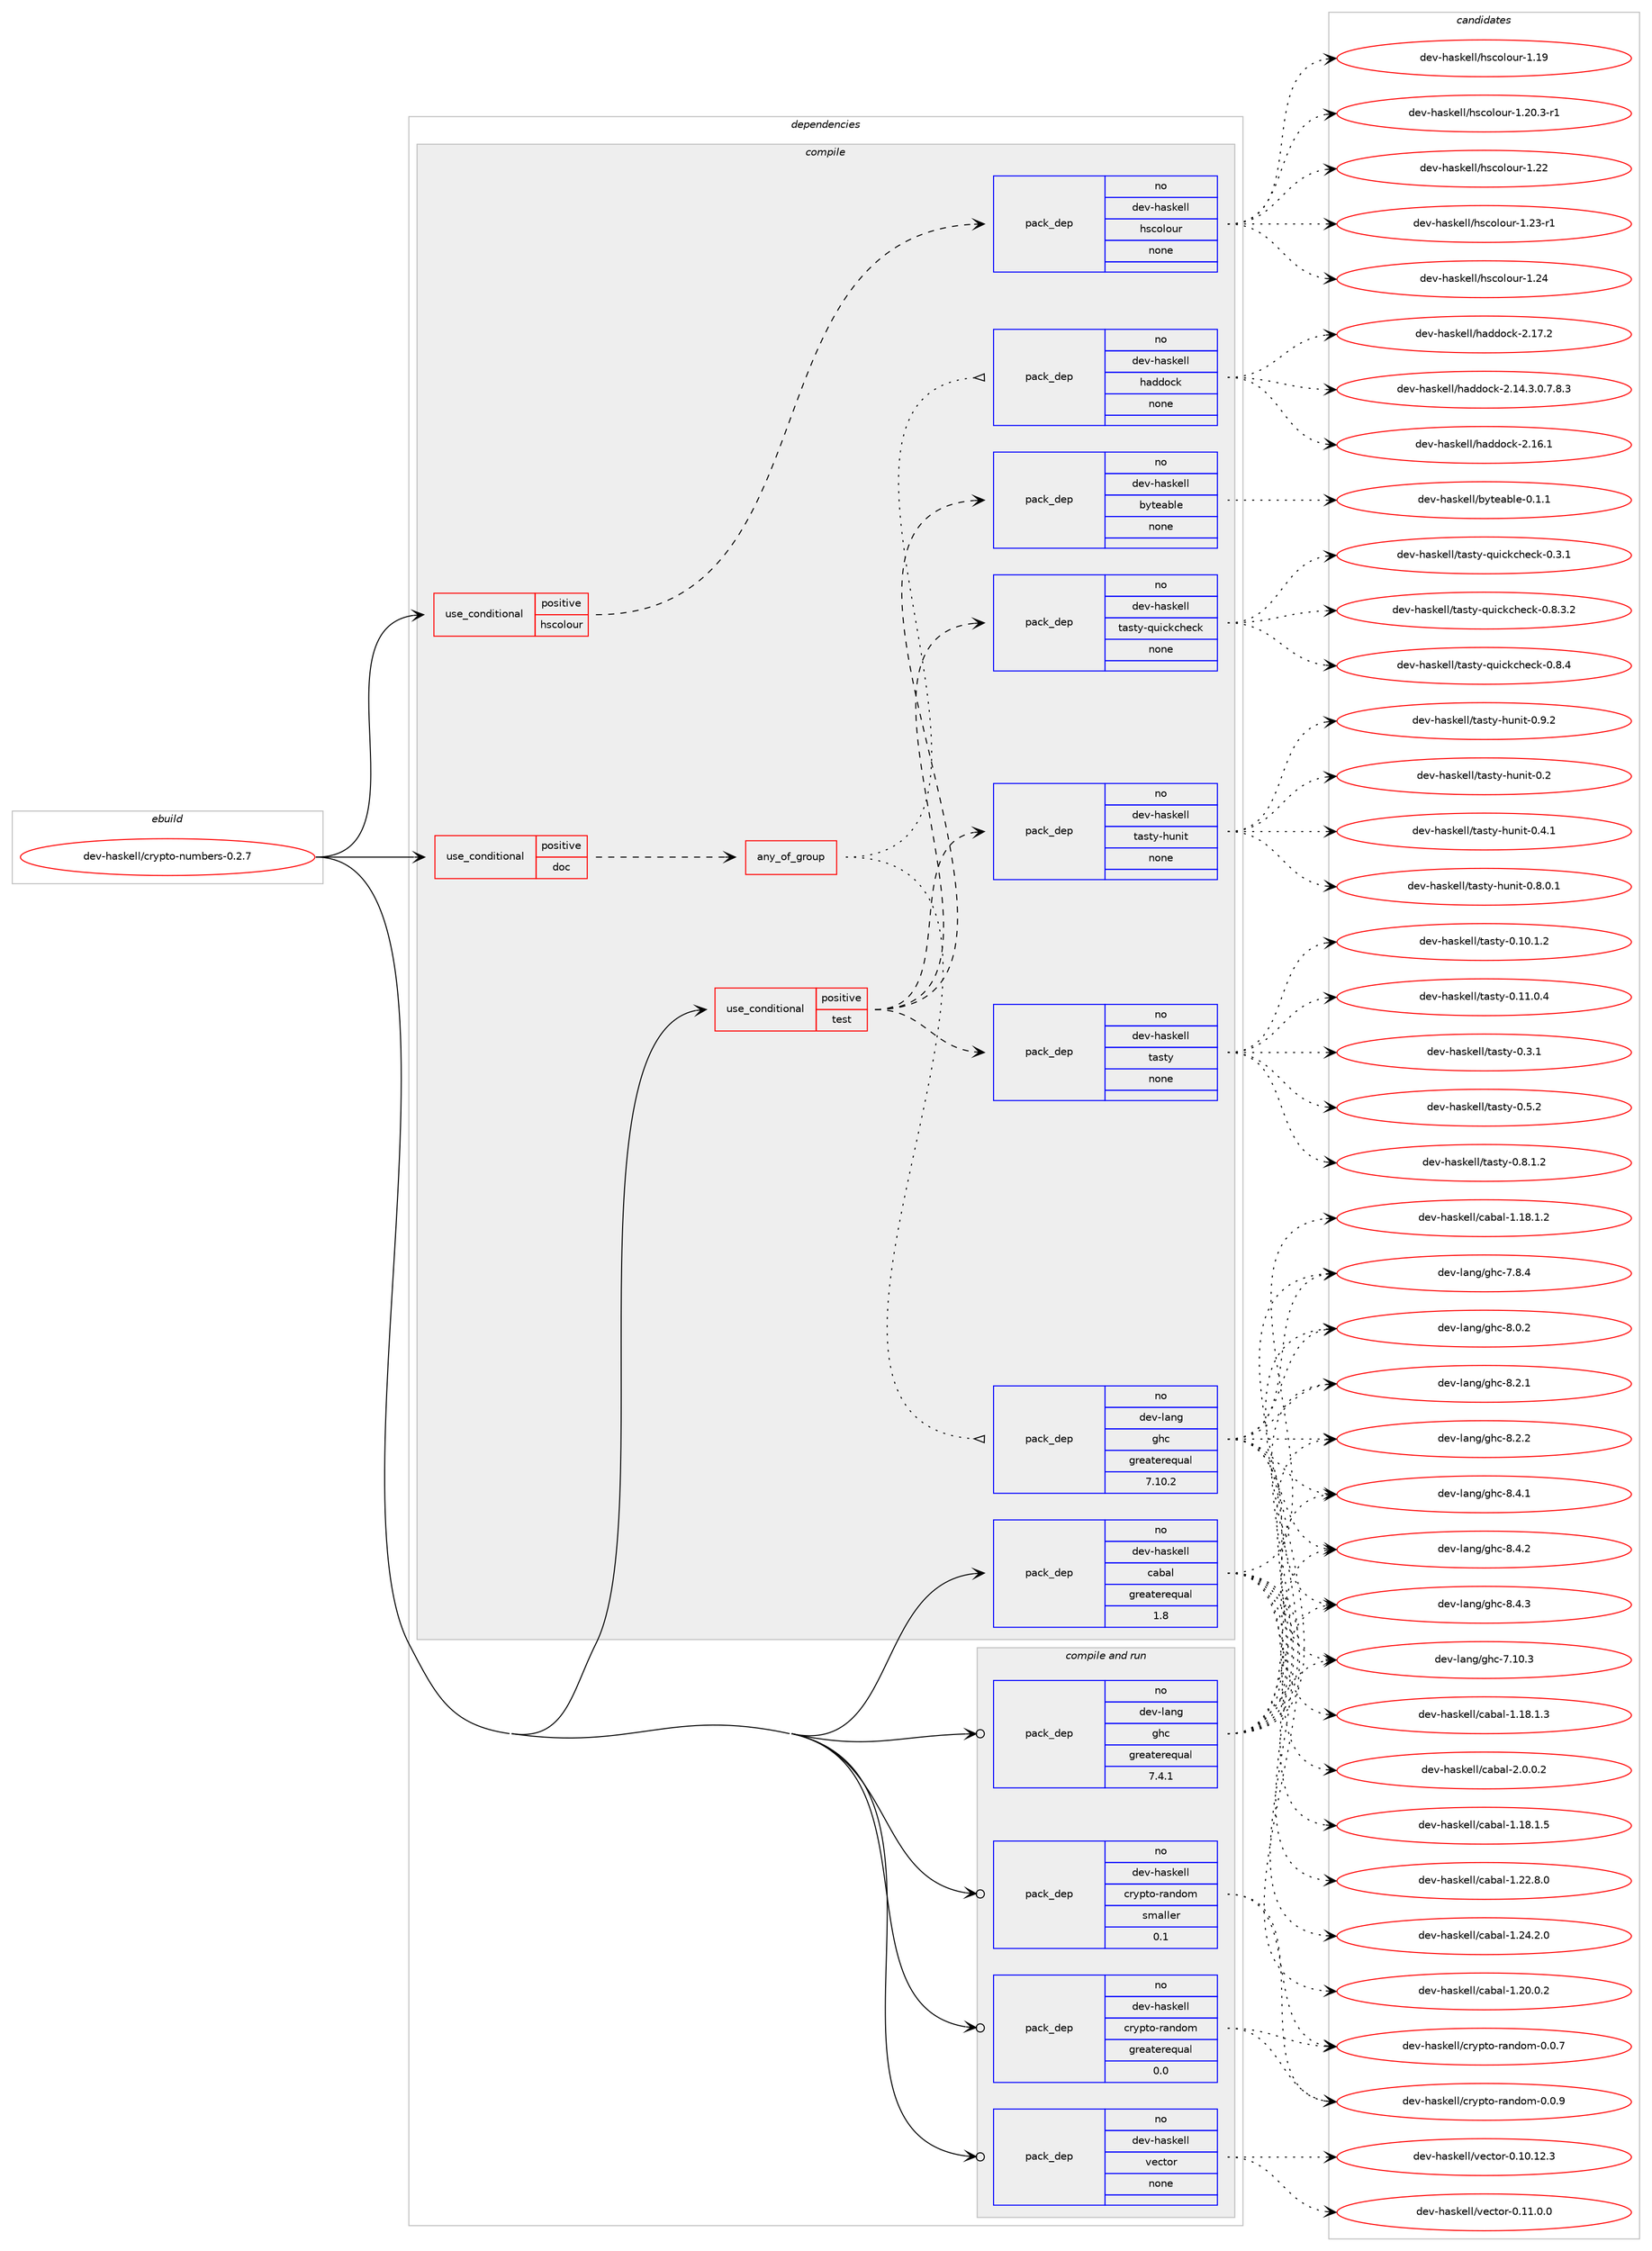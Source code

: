 digraph prolog {

# *************
# Graph options
# *************

newrank=true;
concentrate=true;
compound=true;
graph [rankdir=LR,fontname=Helvetica,fontsize=10,ranksep=1.5];#, ranksep=2.5, nodesep=0.2];
edge  [arrowhead=vee];
node  [fontname=Helvetica,fontsize=10];

# **********
# The ebuild
# **********

subgraph cluster_leftcol {
color=gray;
rank=same;
label=<<i>ebuild</i>>;
id [label="dev-haskell/crypto-numbers-0.2.7", color=red, width=4, href="../dev-haskell/crypto-numbers-0.2.7.svg"];
}

# ****************
# The dependencies
# ****************

subgraph cluster_midcol {
color=gray;
label=<<i>dependencies</i>>;
subgraph cluster_compile {
fillcolor="#eeeeee";
style=filled;
label=<<i>compile</i>>;
subgraph cond359204 {
dependency1330225 [label=<<TABLE BORDER="0" CELLBORDER="1" CELLSPACING="0" CELLPADDING="4"><TR><TD ROWSPAN="3" CELLPADDING="10">use_conditional</TD></TR><TR><TD>positive</TD></TR><TR><TD>doc</TD></TR></TABLE>>, shape=none, color=red];
subgraph any20741 {
dependency1330226 [label=<<TABLE BORDER="0" CELLBORDER="1" CELLSPACING="0" CELLPADDING="4"><TR><TD CELLPADDING="10">any_of_group</TD></TR></TABLE>>, shape=none, color=red];subgraph pack949728 {
dependency1330227 [label=<<TABLE BORDER="0" CELLBORDER="1" CELLSPACING="0" CELLPADDING="4" WIDTH="220"><TR><TD ROWSPAN="6" CELLPADDING="30">pack_dep</TD></TR><TR><TD WIDTH="110">no</TD></TR><TR><TD>dev-haskell</TD></TR><TR><TD>haddock</TD></TR><TR><TD>none</TD></TR><TR><TD></TD></TR></TABLE>>, shape=none, color=blue];
}
dependency1330226:e -> dependency1330227:w [weight=20,style="dotted",arrowhead="oinv"];
subgraph pack949729 {
dependency1330228 [label=<<TABLE BORDER="0" CELLBORDER="1" CELLSPACING="0" CELLPADDING="4" WIDTH="220"><TR><TD ROWSPAN="6" CELLPADDING="30">pack_dep</TD></TR><TR><TD WIDTH="110">no</TD></TR><TR><TD>dev-lang</TD></TR><TR><TD>ghc</TD></TR><TR><TD>greaterequal</TD></TR><TR><TD>7.10.2</TD></TR></TABLE>>, shape=none, color=blue];
}
dependency1330226:e -> dependency1330228:w [weight=20,style="dotted",arrowhead="oinv"];
}
dependency1330225:e -> dependency1330226:w [weight=20,style="dashed",arrowhead="vee"];
}
id:e -> dependency1330225:w [weight=20,style="solid",arrowhead="vee"];
subgraph cond359205 {
dependency1330229 [label=<<TABLE BORDER="0" CELLBORDER="1" CELLSPACING="0" CELLPADDING="4"><TR><TD ROWSPAN="3" CELLPADDING="10">use_conditional</TD></TR><TR><TD>positive</TD></TR><TR><TD>hscolour</TD></TR></TABLE>>, shape=none, color=red];
subgraph pack949730 {
dependency1330230 [label=<<TABLE BORDER="0" CELLBORDER="1" CELLSPACING="0" CELLPADDING="4" WIDTH="220"><TR><TD ROWSPAN="6" CELLPADDING="30">pack_dep</TD></TR><TR><TD WIDTH="110">no</TD></TR><TR><TD>dev-haskell</TD></TR><TR><TD>hscolour</TD></TR><TR><TD>none</TD></TR><TR><TD></TD></TR></TABLE>>, shape=none, color=blue];
}
dependency1330229:e -> dependency1330230:w [weight=20,style="dashed",arrowhead="vee"];
}
id:e -> dependency1330229:w [weight=20,style="solid",arrowhead="vee"];
subgraph cond359206 {
dependency1330231 [label=<<TABLE BORDER="0" CELLBORDER="1" CELLSPACING="0" CELLPADDING="4"><TR><TD ROWSPAN="3" CELLPADDING="10">use_conditional</TD></TR><TR><TD>positive</TD></TR><TR><TD>test</TD></TR></TABLE>>, shape=none, color=red];
subgraph pack949731 {
dependency1330232 [label=<<TABLE BORDER="0" CELLBORDER="1" CELLSPACING="0" CELLPADDING="4" WIDTH="220"><TR><TD ROWSPAN="6" CELLPADDING="30">pack_dep</TD></TR><TR><TD WIDTH="110">no</TD></TR><TR><TD>dev-haskell</TD></TR><TR><TD>byteable</TD></TR><TR><TD>none</TD></TR><TR><TD></TD></TR></TABLE>>, shape=none, color=blue];
}
dependency1330231:e -> dependency1330232:w [weight=20,style="dashed",arrowhead="vee"];
subgraph pack949732 {
dependency1330233 [label=<<TABLE BORDER="0" CELLBORDER="1" CELLSPACING="0" CELLPADDING="4" WIDTH="220"><TR><TD ROWSPAN="6" CELLPADDING="30">pack_dep</TD></TR><TR><TD WIDTH="110">no</TD></TR><TR><TD>dev-haskell</TD></TR><TR><TD>tasty</TD></TR><TR><TD>none</TD></TR><TR><TD></TD></TR></TABLE>>, shape=none, color=blue];
}
dependency1330231:e -> dependency1330233:w [weight=20,style="dashed",arrowhead="vee"];
subgraph pack949733 {
dependency1330234 [label=<<TABLE BORDER="0" CELLBORDER="1" CELLSPACING="0" CELLPADDING="4" WIDTH="220"><TR><TD ROWSPAN="6" CELLPADDING="30">pack_dep</TD></TR><TR><TD WIDTH="110">no</TD></TR><TR><TD>dev-haskell</TD></TR><TR><TD>tasty-hunit</TD></TR><TR><TD>none</TD></TR><TR><TD></TD></TR></TABLE>>, shape=none, color=blue];
}
dependency1330231:e -> dependency1330234:w [weight=20,style="dashed",arrowhead="vee"];
subgraph pack949734 {
dependency1330235 [label=<<TABLE BORDER="0" CELLBORDER="1" CELLSPACING="0" CELLPADDING="4" WIDTH="220"><TR><TD ROWSPAN="6" CELLPADDING="30">pack_dep</TD></TR><TR><TD WIDTH="110">no</TD></TR><TR><TD>dev-haskell</TD></TR><TR><TD>tasty-quickcheck</TD></TR><TR><TD>none</TD></TR><TR><TD></TD></TR></TABLE>>, shape=none, color=blue];
}
dependency1330231:e -> dependency1330235:w [weight=20,style="dashed",arrowhead="vee"];
}
id:e -> dependency1330231:w [weight=20,style="solid",arrowhead="vee"];
subgraph pack949735 {
dependency1330236 [label=<<TABLE BORDER="0" CELLBORDER="1" CELLSPACING="0" CELLPADDING="4" WIDTH="220"><TR><TD ROWSPAN="6" CELLPADDING="30">pack_dep</TD></TR><TR><TD WIDTH="110">no</TD></TR><TR><TD>dev-haskell</TD></TR><TR><TD>cabal</TD></TR><TR><TD>greaterequal</TD></TR><TR><TD>1.8</TD></TR></TABLE>>, shape=none, color=blue];
}
id:e -> dependency1330236:w [weight=20,style="solid",arrowhead="vee"];
}
subgraph cluster_compileandrun {
fillcolor="#eeeeee";
style=filled;
label=<<i>compile and run</i>>;
subgraph pack949736 {
dependency1330237 [label=<<TABLE BORDER="0" CELLBORDER="1" CELLSPACING="0" CELLPADDING="4" WIDTH="220"><TR><TD ROWSPAN="6" CELLPADDING="30">pack_dep</TD></TR><TR><TD WIDTH="110">no</TD></TR><TR><TD>dev-haskell</TD></TR><TR><TD>crypto-random</TD></TR><TR><TD>greaterequal</TD></TR><TR><TD>0.0</TD></TR></TABLE>>, shape=none, color=blue];
}
id:e -> dependency1330237:w [weight=20,style="solid",arrowhead="odotvee"];
subgraph pack949737 {
dependency1330238 [label=<<TABLE BORDER="0" CELLBORDER="1" CELLSPACING="0" CELLPADDING="4" WIDTH="220"><TR><TD ROWSPAN="6" CELLPADDING="30">pack_dep</TD></TR><TR><TD WIDTH="110">no</TD></TR><TR><TD>dev-haskell</TD></TR><TR><TD>crypto-random</TD></TR><TR><TD>smaller</TD></TR><TR><TD>0.1</TD></TR></TABLE>>, shape=none, color=blue];
}
id:e -> dependency1330238:w [weight=20,style="solid",arrowhead="odotvee"];
subgraph pack949738 {
dependency1330239 [label=<<TABLE BORDER="0" CELLBORDER="1" CELLSPACING="0" CELLPADDING="4" WIDTH="220"><TR><TD ROWSPAN="6" CELLPADDING="30">pack_dep</TD></TR><TR><TD WIDTH="110">no</TD></TR><TR><TD>dev-haskell</TD></TR><TR><TD>vector</TD></TR><TR><TD>none</TD></TR><TR><TD></TD></TR></TABLE>>, shape=none, color=blue];
}
id:e -> dependency1330239:w [weight=20,style="solid",arrowhead="odotvee"];
subgraph pack949739 {
dependency1330240 [label=<<TABLE BORDER="0" CELLBORDER="1" CELLSPACING="0" CELLPADDING="4" WIDTH="220"><TR><TD ROWSPAN="6" CELLPADDING="30">pack_dep</TD></TR><TR><TD WIDTH="110">no</TD></TR><TR><TD>dev-lang</TD></TR><TR><TD>ghc</TD></TR><TR><TD>greaterequal</TD></TR><TR><TD>7.4.1</TD></TR></TABLE>>, shape=none, color=blue];
}
id:e -> dependency1330240:w [weight=20,style="solid",arrowhead="odotvee"];
}
subgraph cluster_run {
fillcolor="#eeeeee";
style=filled;
label=<<i>run</i>>;
}
}

# **************
# The candidates
# **************

subgraph cluster_choices {
rank=same;
color=gray;
label=<<i>candidates</i>>;

subgraph choice949728 {
color=black;
nodesep=1;
choice1001011184510497115107101108108471049710010011199107455046495246514648465546564651 [label="dev-haskell/haddock-2.14.3.0.7.8.3", color=red, width=4,href="../dev-haskell/haddock-2.14.3.0.7.8.3.svg"];
choice100101118451049711510710110810847104971001001119910745504649544649 [label="dev-haskell/haddock-2.16.1", color=red, width=4,href="../dev-haskell/haddock-2.16.1.svg"];
choice100101118451049711510710110810847104971001001119910745504649554650 [label="dev-haskell/haddock-2.17.2", color=red, width=4,href="../dev-haskell/haddock-2.17.2.svg"];
dependency1330227:e -> choice1001011184510497115107101108108471049710010011199107455046495246514648465546564651:w [style=dotted,weight="100"];
dependency1330227:e -> choice100101118451049711510710110810847104971001001119910745504649544649:w [style=dotted,weight="100"];
dependency1330227:e -> choice100101118451049711510710110810847104971001001119910745504649554650:w [style=dotted,weight="100"];
}
subgraph choice949729 {
color=black;
nodesep=1;
choice1001011184510897110103471031049945554649484651 [label="dev-lang/ghc-7.10.3", color=red, width=4,href="../dev-lang/ghc-7.10.3.svg"];
choice10010111845108971101034710310499455546564652 [label="dev-lang/ghc-7.8.4", color=red, width=4,href="../dev-lang/ghc-7.8.4.svg"];
choice10010111845108971101034710310499455646484650 [label="dev-lang/ghc-8.0.2", color=red, width=4,href="../dev-lang/ghc-8.0.2.svg"];
choice10010111845108971101034710310499455646504649 [label="dev-lang/ghc-8.2.1", color=red, width=4,href="../dev-lang/ghc-8.2.1.svg"];
choice10010111845108971101034710310499455646504650 [label="dev-lang/ghc-8.2.2", color=red, width=4,href="../dev-lang/ghc-8.2.2.svg"];
choice10010111845108971101034710310499455646524649 [label="dev-lang/ghc-8.4.1", color=red, width=4,href="../dev-lang/ghc-8.4.1.svg"];
choice10010111845108971101034710310499455646524650 [label="dev-lang/ghc-8.4.2", color=red, width=4,href="../dev-lang/ghc-8.4.2.svg"];
choice10010111845108971101034710310499455646524651 [label="dev-lang/ghc-8.4.3", color=red, width=4,href="../dev-lang/ghc-8.4.3.svg"];
dependency1330228:e -> choice1001011184510897110103471031049945554649484651:w [style=dotted,weight="100"];
dependency1330228:e -> choice10010111845108971101034710310499455546564652:w [style=dotted,weight="100"];
dependency1330228:e -> choice10010111845108971101034710310499455646484650:w [style=dotted,weight="100"];
dependency1330228:e -> choice10010111845108971101034710310499455646504649:w [style=dotted,weight="100"];
dependency1330228:e -> choice10010111845108971101034710310499455646504650:w [style=dotted,weight="100"];
dependency1330228:e -> choice10010111845108971101034710310499455646524649:w [style=dotted,weight="100"];
dependency1330228:e -> choice10010111845108971101034710310499455646524650:w [style=dotted,weight="100"];
dependency1330228:e -> choice10010111845108971101034710310499455646524651:w [style=dotted,weight="100"];
}
subgraph choice949730 {
color=black;
nodesep=1;
choice100101118451049711510710110810847104115991111081111171144549464957 [label="dev-haskell/hscolour-1.19", color=red, width=4,href="../dev-haskell/hscolour-1.19.svg"];
choice10010111845104971151071011081084710411599111108111117114454946504846514511449 [label="dev-haskell/hscolour-1.20.3-r1", color=red, width=4,href="../dev-haskell/hscolour-1.20.3-r1.svg"];
choice100101118451049711510710110810847104115991111081111171144549465050 [label="dev-haskell/hscolour-1.22", color=red, width=4,href="../dev-haskell/hscolour-1.22.svg"];
choice1001011184510497115107101108108471041159911110811111711445494650514511449 [label="dev-haskell/hscolour-1.23-r1", color=red, width=4,href="../dev-haskell/hscolour-1.23-r1.svg"];
choice100101118451049711510710110810847104115991111081111171144549465052 [label="dev-haskell/hscolour-1.24", color=red, width=4,href="../dev-haskell/hscolour-1.24.svg"];
dependency1330230:e -> choice100101118451049711510710110810847104115991111081111171144549464957:w [style=dotted,weight="100"];
dependency1330230:e -> choice10010111845104971151071011081084710411599111108111117114454946504846514511449:w [style=dotted,weight="100"];
dependency1330230:e -> choice100101118451049711510710110810847104115991111081111171144549465050:w [style=dotted,weight="100"];
dependency1330230:e -> choice1001011184510497115107101108108471041159911110811111711445494650514511449:w [style=dotted,weight="100"];
dependency1330230:e -> choice100101118451049711510710110810847104115991111081111171144549465052:w [style=dotted,weight="100"];
}
subgraph choice949731 {
color=black;
nodesep=1;
choice100101118451049711510710110810847981211161019798108101454846494649 [label="dev-haskell/byteable-0.1.1", color=red, width=4,href="../dev-haskell/byteable-0.1.1.svg"];
dependency1330232:e -> choice100101118451049711510710110810847981211161019798108101454846494649:w [style=dotted,weight="100"];
}
subgraph choice949732 {
color=black;
nodesep=1;
choice10010111845104971151071011081084711697115116121454846494846494650 [label="dev-haskell/tasty-0.10.1.2", color=red, width=4,href="../dev-haskell/tasty-0.10.1.2.svg"];
choice10010111845104971151071011081084711697115116121454846494946484652 [label="dev-haskell/tasty-0.11.0.4", color=red, width=4,href="../dev-haskell/tasty-0.11.0.4.svg"];
choice10010111845104971151071011081084711697115116121454846514649 [label="dev-haskell/tasty-0.3.1", color=red, width=4,href="../dev-haskell/tasty-0.3.1.svg"];
choice10010111845104971151071011081084711697115116121454846534650 [label="dev-haskell/tasty-0.5.2", color=red, width=4,href="../dev-haskell/tasty-0.5.2.svg"];
choice100101118451049711510710110810847116971151161214548465646494650 [label="dev-haskell/tasty-0.8.1.2", color=red, width=4,href="../dev-haskell/tasty-0.8.1.2.svg"];
dependency1330233:e -> choice10010111845104971151071011081084711697115116121454846494846494650:w [style=dotted,weight="100"];
dependency1330233:e -> choice10010111845104971151071011081084711697115116121454846494946484652:w [style=dotted,weight="100"];
dependency1330233:e -> choice10010111845104971151071011081084711697115116121454846514649:w [style=dotted,weight="100"];
dependency1330233:e -> choice10010111845104971151071011081084711697115116121454846534650:w [style=dotted,weight="100"];
dependency1330233:e -> choice100101118451049711510710110810847116971151161214548465646494650:w [style=dotted,weight="100"];
}
subgraph choice949733 {
color=black;
nodesep=1;
choice100101118451049711510710110810847116971151161214510411711010511645484650 [label="dev-haskell/tasty-hunit-0.2", color=red, width=4,href="../dev-haskell/tasty-hunit-0.2.svg"];
choice1001011184510497115107101108108471169711511612145104117110105116454846524649 [label="dev-haskell/tasty-hunit-0.4.1", color=red, width=4,href="../dev-haskell/tasty-hunit-0.4.1.svg"];
choice10010111845104971151071011081084711697115116121451041171101051164548465646484649 [label="dev-haskell/tasty-hunit-0.8.0.1", color=red, width=4,href="../dev-haskell/tasty-hunit-0.8.0.1.svg"];
choice1001011184510497115107101108108471169711511612145104117110105116454846574650 [label="dev-haskell/tasty-hunit-0.9.2", color=red, width=4,href="../dev-haskell/tasty-hunit-0.9.2.svg"];
dependency1330234:e -> choice100101118451049711510710110810847116971151161214510411711010511645484650:w [style=dotted,weight="100"];
dependency1330234:e -> choice1001011184510497115107101108108471169711511612145104117110105116454846524649:w [style=dotted,weight="100"];
dependency1330234:e -> choice10010111845104971151071011081084711697115116121451041171101051164548465646484649:w [style=dotted,weight="100"];
dependency1330234:e -> choice1001011184510497115107101108108471169711511612145104117110105116454846574650:w [style=dotted,weight="100"];
}
subgraph choice949734 {
color=black;
nodesep=1;
choice1001011184510497115107101108108471169711511612145113117105991079910410199107454846514649 [label="dev-haskell/tasty-quickcheck-0.3.1", color=red, width=4,href="../dev-haskell/tasty-quickcheck-0.3.1.svg"];
choice10010111845104971151071011081084711697115116121451131171059910799104101991074548465646514650 [label="dev-haskell/tasty-quickcheck-0.8.3.2", color=red, width=4,href="../dev-haskell/tasty-quickcheck-0.8.3.2.svg"];
choice1001011184510497115107101108108471169711511612145113117105991079910410199107454846564652 [label="dev-haskell/tasty-quickcheck-0.8.4", color=red, width=4,href="../dev-haskell/tasty-quickcheck-0.8.4.svg"];
dependency1330235:e -> choice1001011184510497115107101108108471169711511612145113117105991079910410199107454846514649:w [style=dotted,weight="100"];
dependency1330235:e -> choice10010111845104971151071011081084711697115116121451131171059910799104101991074548465646514650:w [style=dotted,weight="100"];
dependency1330235:e -> choice1001011184510497115107101108108471169711511612145113117105991079910410199107454846564652:w [style=dotted,weight="100"];
}
subgraph choice949735 {
color=black;
nodesep=1;
choice10010111845104971151071011081084799979897108454946495646494650 [label="dev-haskell/cabal-1.18.1.2", color=red, width=4,href="../dev-haskell/cabal-1.18.1.2.svg"];
choice10010111845104971151071011081084799979897108454946495646494651 [label="dev-haskell/cabal-1.18.1.3", color=red, width=4,href="../dev-haskell/cabal-1.18.1.3.svg"];
choice10010111845104971151071011081084799979897108454946495646494653 [label="dev-haskell/cabal-1.18.1.5", color=red, width=4,href="../dev-haskell/cabal-1.18.1.5.svg"];
choice10010111845104971151071011081084799979897108454946504846484650 [label="dev-haskell/cabal-1.20.0.2", color=red, width=4,href="../dev-haskell/cabal-1.20.0.2.svg"];
choice10010111845104971151071011081084799979897108454946505046564648 [label="dev-haskell/cabal-1.22.8.0", color=red, width=4,href="../dev-haskell/cabal-1.22.8.0.svg"];
choice10010111845104971151071011081084799979897108454946505246504648 [label="dev-haskell/cabal-1.24.2.0", color=red, width=4,href="../dev-haskell/cabal-1.24.2.0.svg"];
choice100101118451049711510710110810847999798971084550464846484650 [label="dev-haskell/cabal-2.0.0.2", color=red, width=4,href="../dev-haskell/cabal-2.0.0.2.svg"];
dependency1330236:e -> choice10010111845104971151071011081084799979897108454946495646494650:w [style=dotted,weight="100"];
dependency1330236:e -> choice10010111845104971151071011081084799979897108454946495646494651:w [style=dotted,weight="100"];
dependency1330236:e -> choice10010111845104971151071011081084799979897108454946495646494653:w [style=dotted,weight="100"];
dependency1330236:e -> choice10010111845104971151071011081084799979897108454946504846484650:w [style=dotted,weight="100"];
dependency1330236:e -> choice10010111845104971151071011081084799979897108454946505046564648:w [style=dotted,weight="100"];
dependency1330236:e -> choice10010111845104971151071011081084799979897108454946505246504648:w [style=dotted,weight="100"];
dependency1330236:e -> choice100101118451049711510710110810847999798971084550464846484650:w [style=dotted,weight="100"];
}
subgraph choice949736 {
color=black;
nodesep=1;
choice100101118451049711510710110810847991141211121161114511497110100111109454846484655 [label="dev-haskell/crypto-random-0.0.7", color=red, width=4,href="../dev-haskell/crypto-random-0.0.7.svg"];
choice100101118451049711510710110810847991141211121161114511497110100111109454846484657 [label="dev-haskell/crypto-random-0.0.9", color=red, width=4,href="../dev-haskell/crypto-random-0.0.9.svg"];
dependency1330237:e -> choice100101118451049711510710110810847991141211121161114511497110100111109454846484655:w [style=dotted,weight="100"];
dependency1330237:e -> choice100101118451049711510710110810847991141211121161114511497110100111109454846484657:w [style=dotted,weight="100"];
}
subgraph choice949737 {
color=black;
nodesep=1;
choice100101118451049711510710110810847991141211121161114511497110100111109454846484655 [label="dev-haskell/crypto-random-0.0.7", color=red, width=4,href="../dev-haskell/crypto-random-0.0.7.svg"];
choice100101118451049711510710110810847991141211121161114511497110100111109454846484657 [label="dev-haskell/crypto-random-0.0.9", color=red, width=4,href="../dev-haskell/crypto-random-0.0.9.svg"];
dependency1330238:e -> choice100101118451049711510710110810847991141211121161114511497110100111109454846484655:w [style=dotted,weight="100"];
dependency1330238:e -> choice100101118451049711510710110810847991141211121161114511497110100111109454846484657:w [style=dotted,weight="100"];
}
subgraph choice949738 {
color=black;
nodesep=1;
choice1001011184510497115107101108108471181019911611111445484649484649504651 [label="dev-haskell/vector-0.10.12.3", color=red, width=4,href="../dev-haskell/vector-0.10.12.3.svg"];
choice10010111845104971151071011081084711810199116111114454846494946484648 [label="dev-haskell/vector-0.11.0.0", color=red, width=4,href="../dev-haskell/vector-0.11.0.0.svg"];
dependency1330239:e -> choice1001011184510497115107101108108471181019911611111445484649484649504651:w [style=dotted,weight="100"];
dependency1330239:e -> choice10010111845104971151071011081084711810199116111114454846494946484648:w [style=dotted,weight="100"];
}
subgraph choice949739 {
color=black;
nodesep=1;
choice1001011184510897110103471031049945554649484651 [label="dev-lang/ghc-7.10.3", color=red, width=4,href="../dev-lang/ghc-7.10.3.svg"];
choice10010111845108971101034710310499455546564652 [label="dev-lang/ghc-7.8.4", color=red, width=4,href="../dev-lang/ghc-7.8.4.svg"];
choice10010111845108971101034710310499455646484650 [label="dev-lang/ghc-8.0.2", color=red, width=4,href="../dev-lang/ghc-8.0.2.svg"];
choice10010111845108971101034710310499455646504649 [label="dev-lang/ghc-8.2.1", color=red, width=4,href="../dev-lang/ghc-8.2.1.svg"];
choice10010111845108971101034710310499455646504650 [label="dev-lang/ghc-8.2.2", color=red, width=4,href="../dev-lang/ghc-8.2.2.svg"];
choice10010111845108971101034710310499455646524649 [label="dev-lang/ghc-8.4.1", color=red, width=4,href="../dev-lang/ghc-8.4.1.svg"];
choice10010111845108971101034710310499455646524650 [label="dev-lang/ghc-8.4.2", color=red, width=4,href="../dev-lang/ghc-8.4.2.svg"];
choice10010111845108971101034710310499455646524651 [label="dev-lang/ghc-8.4.3", color=red, width=4,href="../dev-lang/ghc-8.4.3.svg"];
dependency1330240:e -> choice1001011184510897110103471031049945554649484651:w [style=dotted,weight="100"];
dependency1330240:e -> choice10010111845108971101034710310499455546564652:w [style=dotted,weight="100"];
dependency1330240:e -> choice10010111845108971101034710310499455646484650:w [style=dotted,weight="100"];
dependency1330240:e -> choice10010111845108971101034710310499455646504649:w [style=dotted,weight="100"];
dependency1330240:e -> choice10010111845108971101034710310499455646504650:w [style=dotted,weight="100"];
dependency1330240:e -> choice10010111845108971101034710310499455646524649:w [style=dotted,weight="100"];
dependency1330240:e -> choice10010111845108971101034710310499455646524650:w [style=dotted,weight="100"];
dependency1330240:e -> choice10010111845108971101034710310499455646524651:w [style=dotted,weight="100"];
}
}

}
